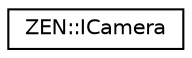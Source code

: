 digraph "Graphical Class Hierarchy"
{
 // LATEX_PDF_SIZE
  edge [fontname="Helvetica",fontsize="10",labelfontname="Helvetica",labelfontsize="10"];
  node [fontname="Helvetica",fontsize="10",shape=record];
  rankdir="LR";
  Node0 [label="ZEN::ICamera",height=0.2,width=0.4,color="black", fillcolor="white", style="filled",URL="$classZEN_1_1ICamera.html",tooltip=" "];
}
